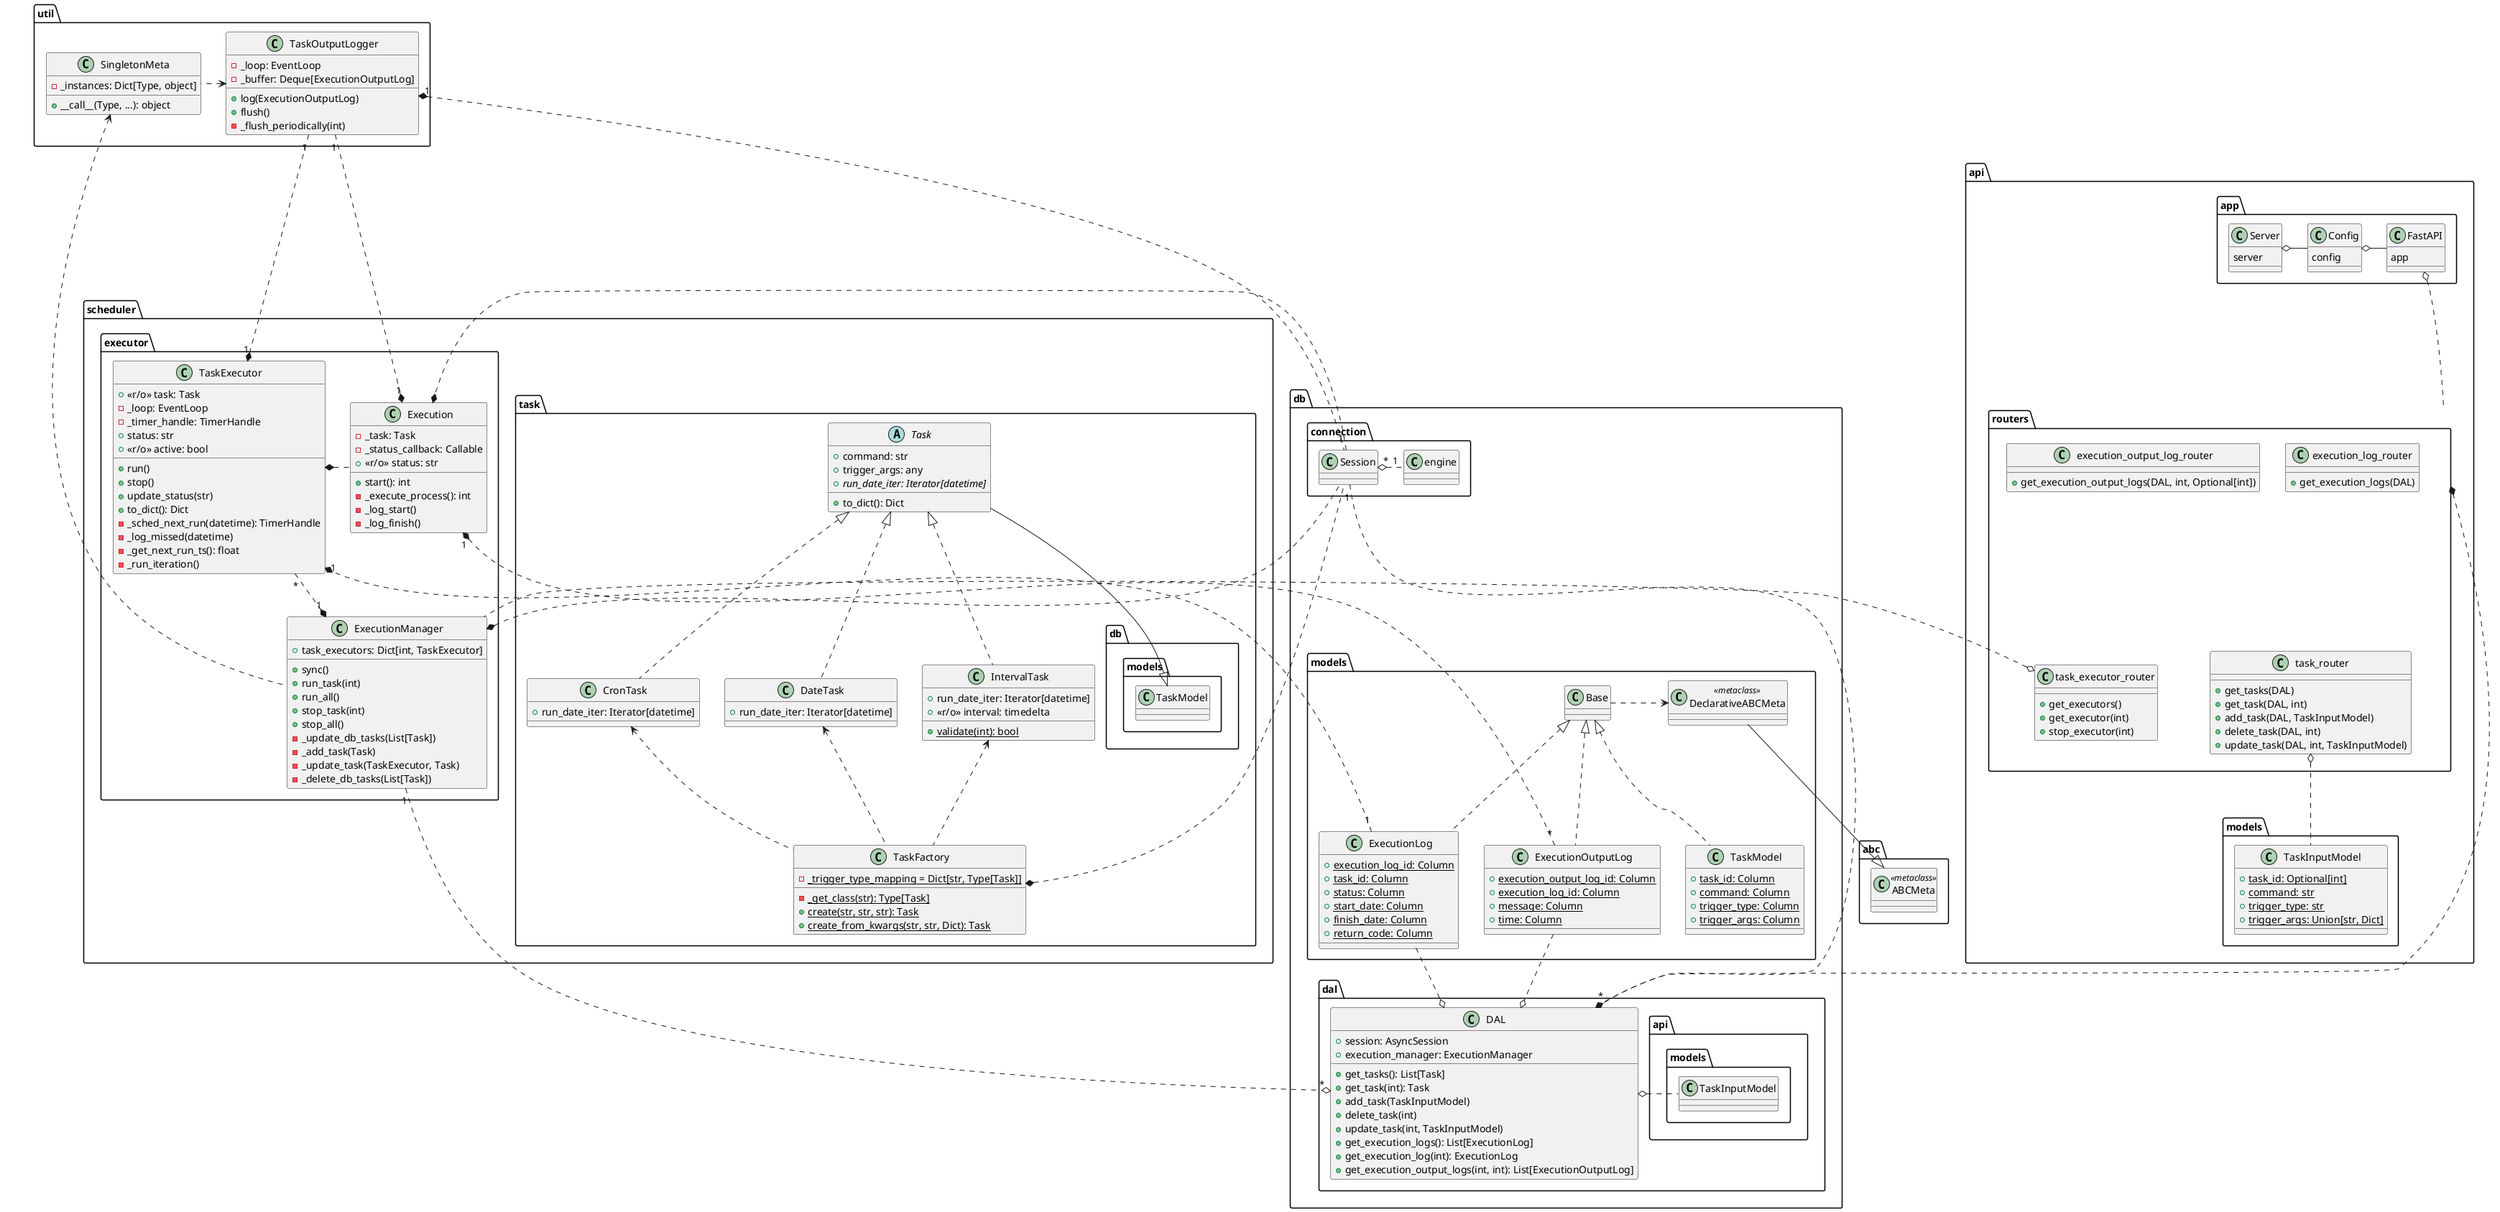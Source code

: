@startuml

class abc.ABCMeta <<metaclass>>

package scheduler.task {
    abstract class Task {
        + command: str
        + trigger_args: any
        + {abstract} run_date_iter: Iterator[datetime]
        + to_dict(): Dict
    }
    Task --|> db.models.TaskModel

    class CronTask {
        + run_date_iter: Iterator[datetime]
    }
    class IntervalTask{
        + run_date_iter: Iterator[datetime]
        + <<r/o>> interval: timedelta
        + {static} validate(int): bool
    }
    class DateTask{
        + run_date_iter: Iterator[datetime]
    }
    CronTask     .-u|> Task
    IntervalTask .-u|> Task
    DateTask     .-u|> Task

    class TaskFactory {
        - {static} _trigger_type_mapping = Dict[str, Type[Task]]
        - {static} _get_class(str): Type[Task]
        + {static} create(str, str, str): Task
        + {static} create_from_kwargs(str, str, Dict): Task
    }
    TaskFactory .-u> CronTask
    TaskFactory .-u> IntervalTask
    TaskFactory .-u> DateTask
}

class db.connection.Session
db.connection.Session "*" o.-r "1" db.connection.engine

package db.models {
    class Base
    Base .d> DeclarativeABCMeta

    class ExecutionLog {
        + {static} execution_log_id: Column
        + {static} task_id: Column
        + {static} status: Column
        + {static} start_date: Column
        + {static} finish_date: Column
        + {static} return_code: Column
    }


    class ExecutionOutputLog {
        + {static} execution_output_log_id: Column
        + {static} execution_log_id: Column
        + {static} message: Column
        + {static} time: Column
    }

    class TaskModel {
        + {static} task_id: Column
        + {static} command: Column
        + {static} trigger_type: Column
        + {static} trigger_args: Column
    }

    ExecutionLog .-u|> Base
    ExecutionOutputLog .-u|> Base
    TaskModel .-u|> Base

    class DeclarativeABCMeta <<metaclass>>
    DeclarativeABCMeta --|> abc.ABCMeta
}

package scheduler.executor {
    class TaskExecutor {
        + <<r/o>> task: Task
        - _loop: EventLoop
        - _timer_handle: TimerHandle
        + status: str
        + <<r/o>> active: bool

        + run()
        + stop()
        + update_status(str)
        + to_dict(): Dict
        - _sched_next_run(datetime): TimerHandle
        - _log_missed(datetime)
        - _get_next_run_ts(): float
        - _run_iteration()
    }
    TaskExecutor *.-r Execution
    TaskExecutor "1" *.---u "1" db.models.ExecutionLog

    class Execution {
        - _task: Task
        - _status_callback: Callable
        + <<r/o>> status: str
        + start(): int
        - _execute_process(): int
        - _log_start()
        - _log_finish()
    }
    Execution "1" *.---u "*" db.models.ExecutionOutputLog

    class ExecutionManager {
        + task_executors: Dict[int, TaskExecutor]
        + sync()
        + run_task(int)
        + run_all()
        + stop_task(int)
        + stop_all()
        - _update_db_tasks(List[Task])
        - _add_task(Task)
        - _update_task(TaskExecutor, Task)
        - _delete_db_tasks(List[Task])
    }

    TaskFactory *. db.connection.Session
    Execution *.-l db.connection.Session
    ExecutionManager *.-- db.connection.Session
    ExecutionManager "1" *.-u "*" TaskExecutor
}

package db.dal {
    class DAL {
        + session: AsyncSession
        + execution_manager: ExecutionManager
        + get_tasks(): List[Task]
        + get_task(int): Task
        + add_task(TaskInputModel)
        + delete_task(int)
        + update_task(int, TaskInputModel)
        + get_execution_logs(): List[ExecutionLog]
        + get_execution_log(int): ExecutionLog
        + get_execution_output_logs(int, int): List[ExecutionOutputLog]
    }

    DAL "*" *.---u "1" db.connection.Session
    DAL "*" o-.-u "1" ExecutionManager
    DAL o.-u db.models.ExecutionLog
    DAL o.-u db.models.ExecutionOutputLog
    DAL o.-r api.models.TaskInputModel
}

class api.models.TaskInputModel {
    + {static} task_id: Optional[int]
    + {static} command: str
    + {static} trigger_type: str
    + {static} trigger_args: Union[str, Dict]
}

package api.app {
    class FastAPI {
        app
    }
    class Config {
        config
    }
    class Server {
        server
    }

    Server o-d Config
    Config o-d FastAPI
    FastAPI o.- api.routers
}

package api.routers {
    class task_router {
        + get_tasks(DAL)
        + get_task(DAL, int)
        + add_task(DAL, TaskInputModel)
        + delete_task(DAL, int)
        + update_task(DAL, int, TaskInputModel)
    }
    task_router o.-d api.models.TaskInputModel

    class task_executor_router {
        + get_executors()
        + get_executor(int)
        + stop_executor(int)
    }
    task_executor_router o. ExecutionManager

    class execution_log_router {
        + get_execution_logs(DAL)
    }

    class execution_output_log_router {
        + get_execution_output_logs(DAL, int, Optional[int])
    }


    execution_output_log_router -[hidden]d- task_executor_router
    execution_log_router -[hidden]d- task_router

}

api.routers *.-r DAL

package util {
    class SingletonMeta {
        - _instances: Dict[Type, object]
        + __call__(Type, ...): object
    }

    class TaskOutputLogger {
        - _loop: EventLoop
        - _buffer: Deque[ExecutionOutputLog]
        + log(ExecutionOutputLog)
        + flush()
        - _flush_periodically(int)
    }
    TaskOutputLogger "1" *.- "1" db.connection.Session
    TaskOutputLogger "1" .--* "1" TaskExecutor
    TaskOutputLogger "1" .--* "1" Execution

    SingletonMeta .u> TaskOutputLogger
    ExecutionManager .u> SingletonMeta
}

@enduml